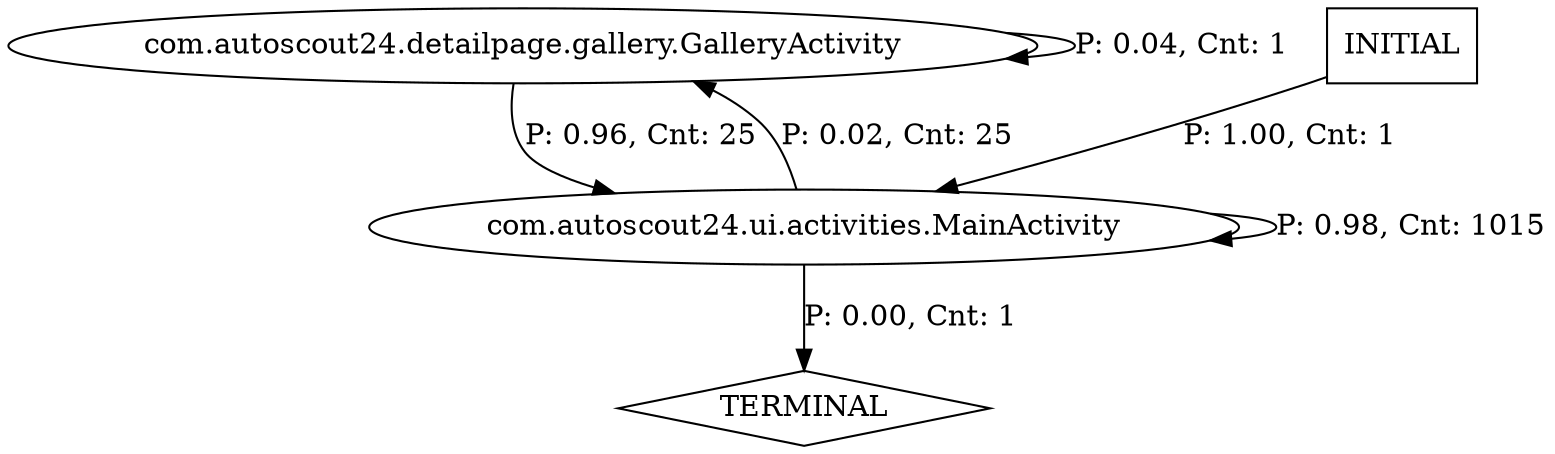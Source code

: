 digraph G {
  0 [label="com.autoscout24.detailpage.gallery.GalleryActivity"];
  1 [label="com.autoscout24.ui.activities.MainActivity"];
  2 [label="TERMINAL",shape=diamond];
  3 [label="INITIAL",shape=box];
0->0 [label="P: 0.04, Cnt: 1"];
0->1 [label="P: 0.96, Cnt: 25"];
1->0 [label="P: 0.02, Cnt: 25"];
1->1 [label="P: 0.98, Cnt: 1015"];
1->2 [label="P: 0.00, Cnt: 1"];
3->1 [label="P: 1.00, Cnt: 1"];
}
